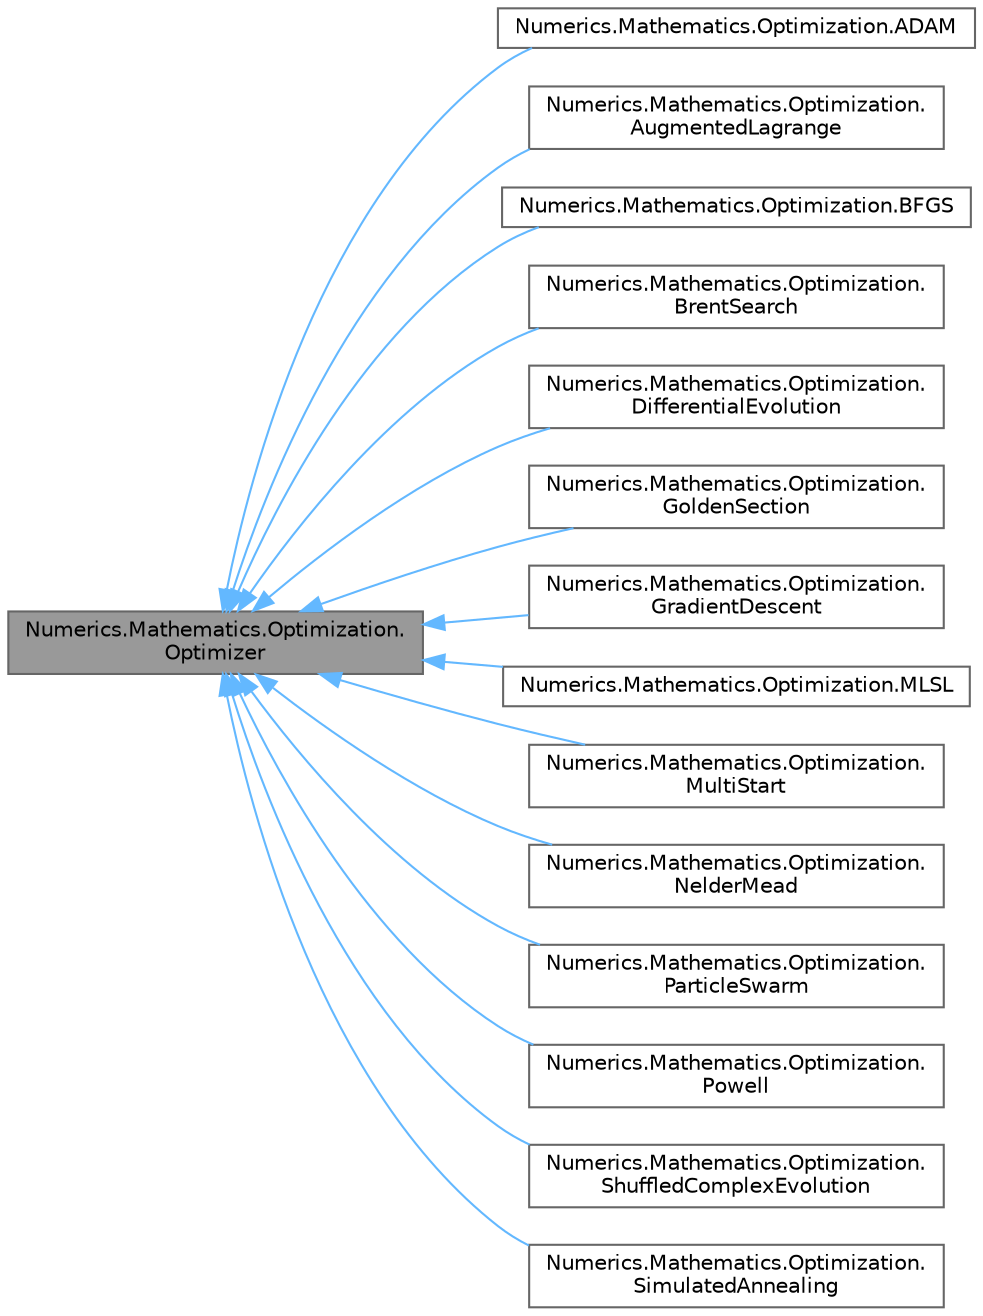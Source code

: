 digraph "Numerics.Mathematics.Optimization.Optimizer"
{
 // LATEX_PDF_SIZE
  bgcolor="transparent";
  edge [fontname=Helvetica,fontsize=10,labelfontname=Helvetica,labelfontsize=10];
  node [fontname=Helvetica,fontsize=10,shape=box,height=0.2,width=0.4];
  rankdir="LR";
  Node1 [id="Node000001",label="Numerics.Mathematics.Optimization.\lOptimizer",height=0.2,width=0.4,color="gray40", fillcolor="grey60", style="filled", fontcolor="black",tooltip="A base class for all optimization methods."];
  Node1 -> Node2 [id="edge1_Node000001_Node000002",dir="back",color="steelblue1",style="solid",tooltip=" "];
  Node2 [id="Node000002",label="Numerics.Mathematics.Optimization.ADAM",height=0.2,width=0.4,color="gray40", fillcolor="white", style="filled",URL="$class_numerics_1_1_mathematics_1_1_optimization_1_1_a_d_a_m.html",tooltip="The Adaptive Movement (Adam) optimization algorithm. The objective function must be differentiable an..."];
  Node1 -> Node3 [id="edge2_Node000001_Node000003",dir="back",color="steelblue1",style="solid",tooltip=" "];
  Node3 [id="Node000003",label="Numerics.Mathematics.Optimization.\lAugmentedLagrange",height=0.2,width=0.4,color="gray40", fillcolor="white", style="filled",URL="$class_numerics_1_1_mathematics_1_1_optimization_1_1_augmented_lagrange.html",tooltip="The Augmented Lagrange constrained optimization method."];
  Node1 -> Node4 [id="edge3_Node000001_Node000004",dir="back",color="steelblue1",style="solid",tooltip=" "];
  Node4 [id="Node000004",label="Numerics.Mathematics.Optimization.BFGS",height=0.2,width=0.4,color="gray40", fillcolor="white", style="filled",URL="$class_numerics_1_1_mathematics_1_1_optimization_1_1_b_f_g_s.html",tooltip="Contains the Broyden-Fletcher-Goldfarb-Shanno (BFGS) optimization algorithm."];
  Node1 -> Node5 [id="edge4_Node000001_Node000005",dir="back",color="steelblue1",style="solid",tooltip=" "];
  Node5 [id="Node000005",label="Numerics.Mathematics.Optimization.\lBrentSearch",height=0.2,width=0.4,color="gray40", fillcolor="white", style="filled",URL="$class_numerics_1_1_mathematics_1_1_optimization_1_1_brent_search.html",tooltip="The Brent optimization algorithm. The function need not be differentiable, and no derivatives are tak..."];
  Node1 -> Node6 [id="edge5_Node000001_Node000006",dir="back",color="steelblue1",style="solid",tooltip=" "];
  Node6 [id="Node000006",label="Numerics.Mathematics.Optimization.\lDifferentialEvolution",height=0.2,width=0.4,color="gray40", fillcolor="white", style="filled",URL="$class_numerics_1_1_mathematics_1_1_optimization_1_1_differential_evolution.html",tooltip="The Differential Evolution (DE) algorithm, which finds a global minima when no gradient is available."];
  Node1 -> Node7 [id="edge6_Node000001_Node000007",dir="back",color="steelblue1",style="solid",tooltip=" "];
  Node7 [id="Node000007",label="Numerics.Mathematics.Optimization.\lGoldenSection",height=0.2,width=0.4,color="gray40", fillcolor="white", style="filled",URL="$class_numerics_1_1_mathematics_1_1_optimization_1_1_golden_section.html",tooltip="The Golden-Section optimization algorithm. The function need not be differentiable,..."];
  Node1 -> Node8 [id="edge7_Node000001_Node000008",dir="back",color="steelblue1",style="solid",tooltip=" "];
  Node8 [id="Node000008",label="Numerics.Mathematics.Optimization.\lGradientDescent",height=0.2,width=0.4,color="gray40", fillcolor="white", style="filled",URL="$class_numerics_1_1_mathematics_1_1_optimization_1_1_gradient_descent.html",tooltip="The Gradient Descent optimization algorithm. The objective function must be differentiable and convex..."];
  Node1 -> Node9 [id="edge8_Node000001_Node000009",dir="back",color="steelblue1",style="solid",tooltip=" "];
  Node9 [id="Node000009",label="Numerics.Mathematics.Optimization.MLSL",height=0.2,width=0.4,color="gray40", fillcolor="white", style="filled",URL="$class_numerics_1_1_mathematics_1_1_optimization_1_1_m_l_s_l.html",tooltip="The Multi-Level Single Linkage (MLSL) optimization method."];
  Node1 -> Node10 [id="edge9_Node000001_Node000010",dir="back",color="steelblue1",style="solid",tooltip=" "];
  Node10 [id="Node000010",label="Numerics.Mathematics.Optimization.\lMultiStart",height=0.2,width=0.4,color="gray40", fillcolor="white", style="filled",URL="$class_numerics_1_1_mathematics_1_1_optimization_1_1_multi_start.html",tooltip="The Multi-Start (MS) optimization method."];
  Node1 -> Node11 [id="edge10_Node000001_Node000011",dir="back",color="steelblue1",style="solid",tooltip=" "];
  Node11 [id="Node000011",label="Numerics.Mathematics.Optimization.\lNelderMead",height=0.2,width=0.4,color="gray40", fillcolor="white", style="filled",URL="$class_numerics_1_1_mathematics_1_1_optimization_1_1_nelder_mead.html",tooltip="Contains the Nelder-Mead downhill simplex algorithm, which finds a minima when no gradient is availab..."];
  Node1 -> Node12 [id="edge11_Node000001_Node000012",dir="back",color="steelblue1",style="solid",tooltip=" "];
  Node12 [id="Node000012",label="Numerics.Mathematics.Optimization.\lParticleSwarm",height=0.2,width=0.4,color="gray40", fillcolor="white", style="filled",URL="$class_numerics_1_1_mathematics_1_1_optimization_1_1_particle_swarm.html",tooltip="The Particle Swarm optimization algorithm."];
  Node1 -> Node13 [id="edge12_Node000001_Node000013",dir="back",color="steelblue1",style="solid",tooltip=" "];
  Node13 [id="Node000013",label="Numerics.Mathematics.Optimization.\lPowell",height=0.2,width=0.4,color="gray40", fillcolor="white", style="filled",URL="$class_numerics_1_1_mathematics_1_1_optimization_1_1_powell.html",tooltip="Contains the Powell optimization algorithm. The function need not be differentiable,..."];
  Node1 -> Node14 [id="edge13_Node000001_Node000014",dir="back",color="steelblue1",style="solid",tooltip=" "];
  Node14 [id="Node000014",label="Numerics.Mathematics.Optimization.\lShuffledComplexEvolution",height=0.2,width=0.4,color="gray40", fillcolor="white", style="filled",URL="$class_numerics_1_1_mathematics_1_1_optimization_1_1_shuffled_complex_evolution.html",tooltip="The Shuffled Complex Evolution (SCE-UA) algorithm, which finds a global minima when no gradient is av..."];
  Node1 -> Node15 [id="edge14_Node000001_Node000015",dir="back",color="steelblue1",style="solid",tooltip=" "];
  Node15 [id="Node000015",label="Numerics.Mathematics.Optimization.\lSimulatedAnnealing",height=0.2,width=0.4,color="gray40", fillcolor="white", style="filled",URL="$class_numerics_1_1_mathematics_1_1_optimization_1_1_simulated_annealing.html",tooltip="The adaptive simulated annealing algorithm."];
}

